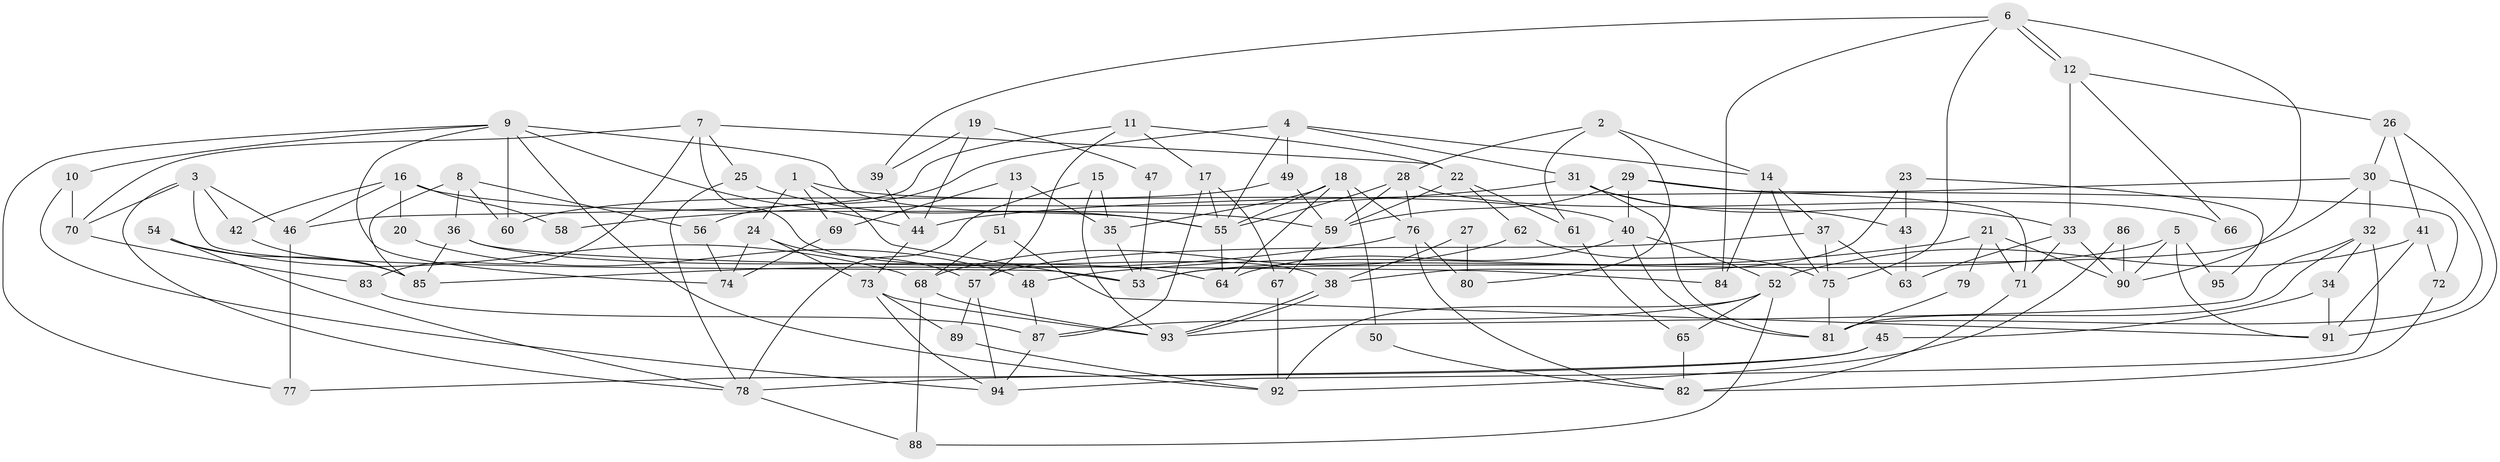 // coarse degree distribution, {12: 0.07142857142857142, 6: 0.17857142857142858, 13: 0.03571428571428571, 8: 0.07142857142857142, 9: 0.14285714285714285, 4: 0.25, 15: 0.03571428571428571, 5: 0.14285714285714285, 3: 0.07142857142857142}
// Generated by graph-tools (version 1.1) at 2025/18/03/04/25 18:18:44]
// undirected, 95 vertices, 190 edges
graph export_dot {
graph [start="1"]
  node [color=gray90,style=filled];
  1;
  2;
  3;
  4;
  5;
  6;
  7;
  8;
  9;
  10;
  11;
  12;
  13;
  14;
  15;
  16;
  17;
  18;
  19;
  20;
  21;
  22;
  23;
  24;
  25;
  26;
  27;
  28;
  29;
  30;
  31;
  32;
  33;
  34;
  35;
  36;
  37;
  38;
  39;
  40;
  41;
  42;
  43;
  44;
  45;
  46;
  47;
  48;
  49;
  50;
  51;
  52;
  53;
  54;
  55;
  56;
  57;
  58;
  59;
  60;
  61;
  62;
  63;
  64;
  65;
  66;
  67;
  68;
  69;
  70;
  71;
  72;
  73;
  74;
  75;
  76;
  77;
  78;
  79;
  80;
  81;
  82;
  83;
  84;
  85;
  86;
  87;
  88;
  89;
  90;
  91;
  92;
  93;
  94;
  95;
  1 -- 24;
  1 -- 53;
  1 -- 40;
  1 -- 69;
  2 -- 61;
  2 -- 14;
  2 -- 28;
  2 -- 80;
  3 -- 46;
  3 -- 78;
  3 -- 42;
  3 -- 53;
  3 -- 70;
  4 -- 14;
  4 -- 55;
  4 -- 31;
  4 -- 49;
  4 -- 56;
  5 -- 90;
  5 -- 91;
  5 -- 53;
  5 -- 95;
  6 -- 75;
  6 -- 12;
  6 -- 12;
  6 -- 39;
  6 -- 84;
  6 -- 90;
  7 -- 70;
  7 -- 83;
  7 -- 22;
  7 -- 25;
  7 -- 38;
  8 -- 36;
  8 -- 60;
  8 -- 56;
  8 -- 85;
  9 -- 92;
  9 -- 44;
  9 -- 10;
  9 -- 55;
  9 -- 60;
  9 -- 74;
  9 -- 77;
  10 -- 94;
  10 -- 70;
  11 -- 22;
  11 -- 17;
  11 -- 46;
  11 -- 57;
  12 -- 26;
  12 -- 33;
  12 -- 66;
  13 -- 35;
  13 -- 69;
  13 -- 51;
  14 -- 84;
  14 -- 75;
  14 -- 37;
  15 -- 93;
  15 -- 35;
  15 -- 78;
  16 -- 59;
  16 -- 42;
  16 -- 20;
  16 -- 46;
  16 -- 58;
  17 -- 87;
  17 -- 67;
  17 -- 55;
  18 -- 64;
  18 -- 55;
  18 -- 35;
  18 -- 50;
  18 -- 76;
  19 -- 44;
  19 -- 39;
  19 -- 47;
  20 -- 48;
  21 -- 71;
  21 -- 90;
  21 -- 48;
  21 -- 79;
  22 -- 62;
  22 -- 59;
  22 -- 61;
  23 -- 38;
  23 -- 43;
  23 -- 95;
  24 -- 57;
  24 -- 74;
  24 -- 73;
  25 -- 55;
  25 -- 78;
  26 -- 91;
  26 -- 30;
  26 -- 41;
  27 -- 38;
  27 -- 80;
  28 -- 55;
  28 -- 59;
  28 -- 66;
  28 -- 76;
  29 -- 59;
  29 -- 71;
  29 -- 40;
  29 -- 72;
  30 -- 32;
  30 -- 53;
  30 -- 44;
  30 -- 81;
  31 -- 81;
  31 -- 33;
  31 -- 43;
  31 -- 58;
  32 -- 81;
  32 -- 93;
  32 -- 34;
  32 -- 94;
  33 -- 63;
  33 -- 71;
  33 -- 90;
  34 -- 45;
  34 -- 91;
  35 -- 53;
  36 -- 64;
  36 -- 85;
  36 -- 84;
  37 -- 57;
  37 -- 63;
  37 -- 75;
  38 -- 93;
  38 -- 93;
  39 -- 44;
  40 -- 52;
  40 -- 64;
  40 -- 81;
  41 -- 52;
  41 -- 72;
  41 -- 91;
  42 -- 85;
  43 -- 63;
  44 -- 73;
  45 -- 77;
  45 -- 78;
  46 -- 77;
  47 -- 53;
  48 -- 87;
  49 -- 59;
  49 -- 60;
  50 -- 82;
  51 -- 91;
  51 -- 68;
  52 -- 88;
  52 -- 65;
  52 -- 87;
  52 -- 92;
  54 -- 78;
  54 -- 85;
  54 -- 68;
  55 -- 64;
  56 -- 74;
  57 -- 94;
  57 -- 89;
  59 -- 67;
  61 -- 65;
  62 -- 75;
  62 -- 68;
  65 -- 82;
  67 -- 92;
  68 -- 88;
  68 -- 93;
  69 -- 74;
  70 -- 83;
  71 -- 82;
  72 -- 82;
  73 -- 93;
  73 -- 89;
  73 -- 94;
  75 -- 81;
  76 -- 80;
  76 -- 82;
  76 -- 85;
  78 -- 88;
  79 -- 81;
  83 -- 87;
  86 -- 92;
  86 -- 90;
  87 -- 94;
  89 -- 92;
}
